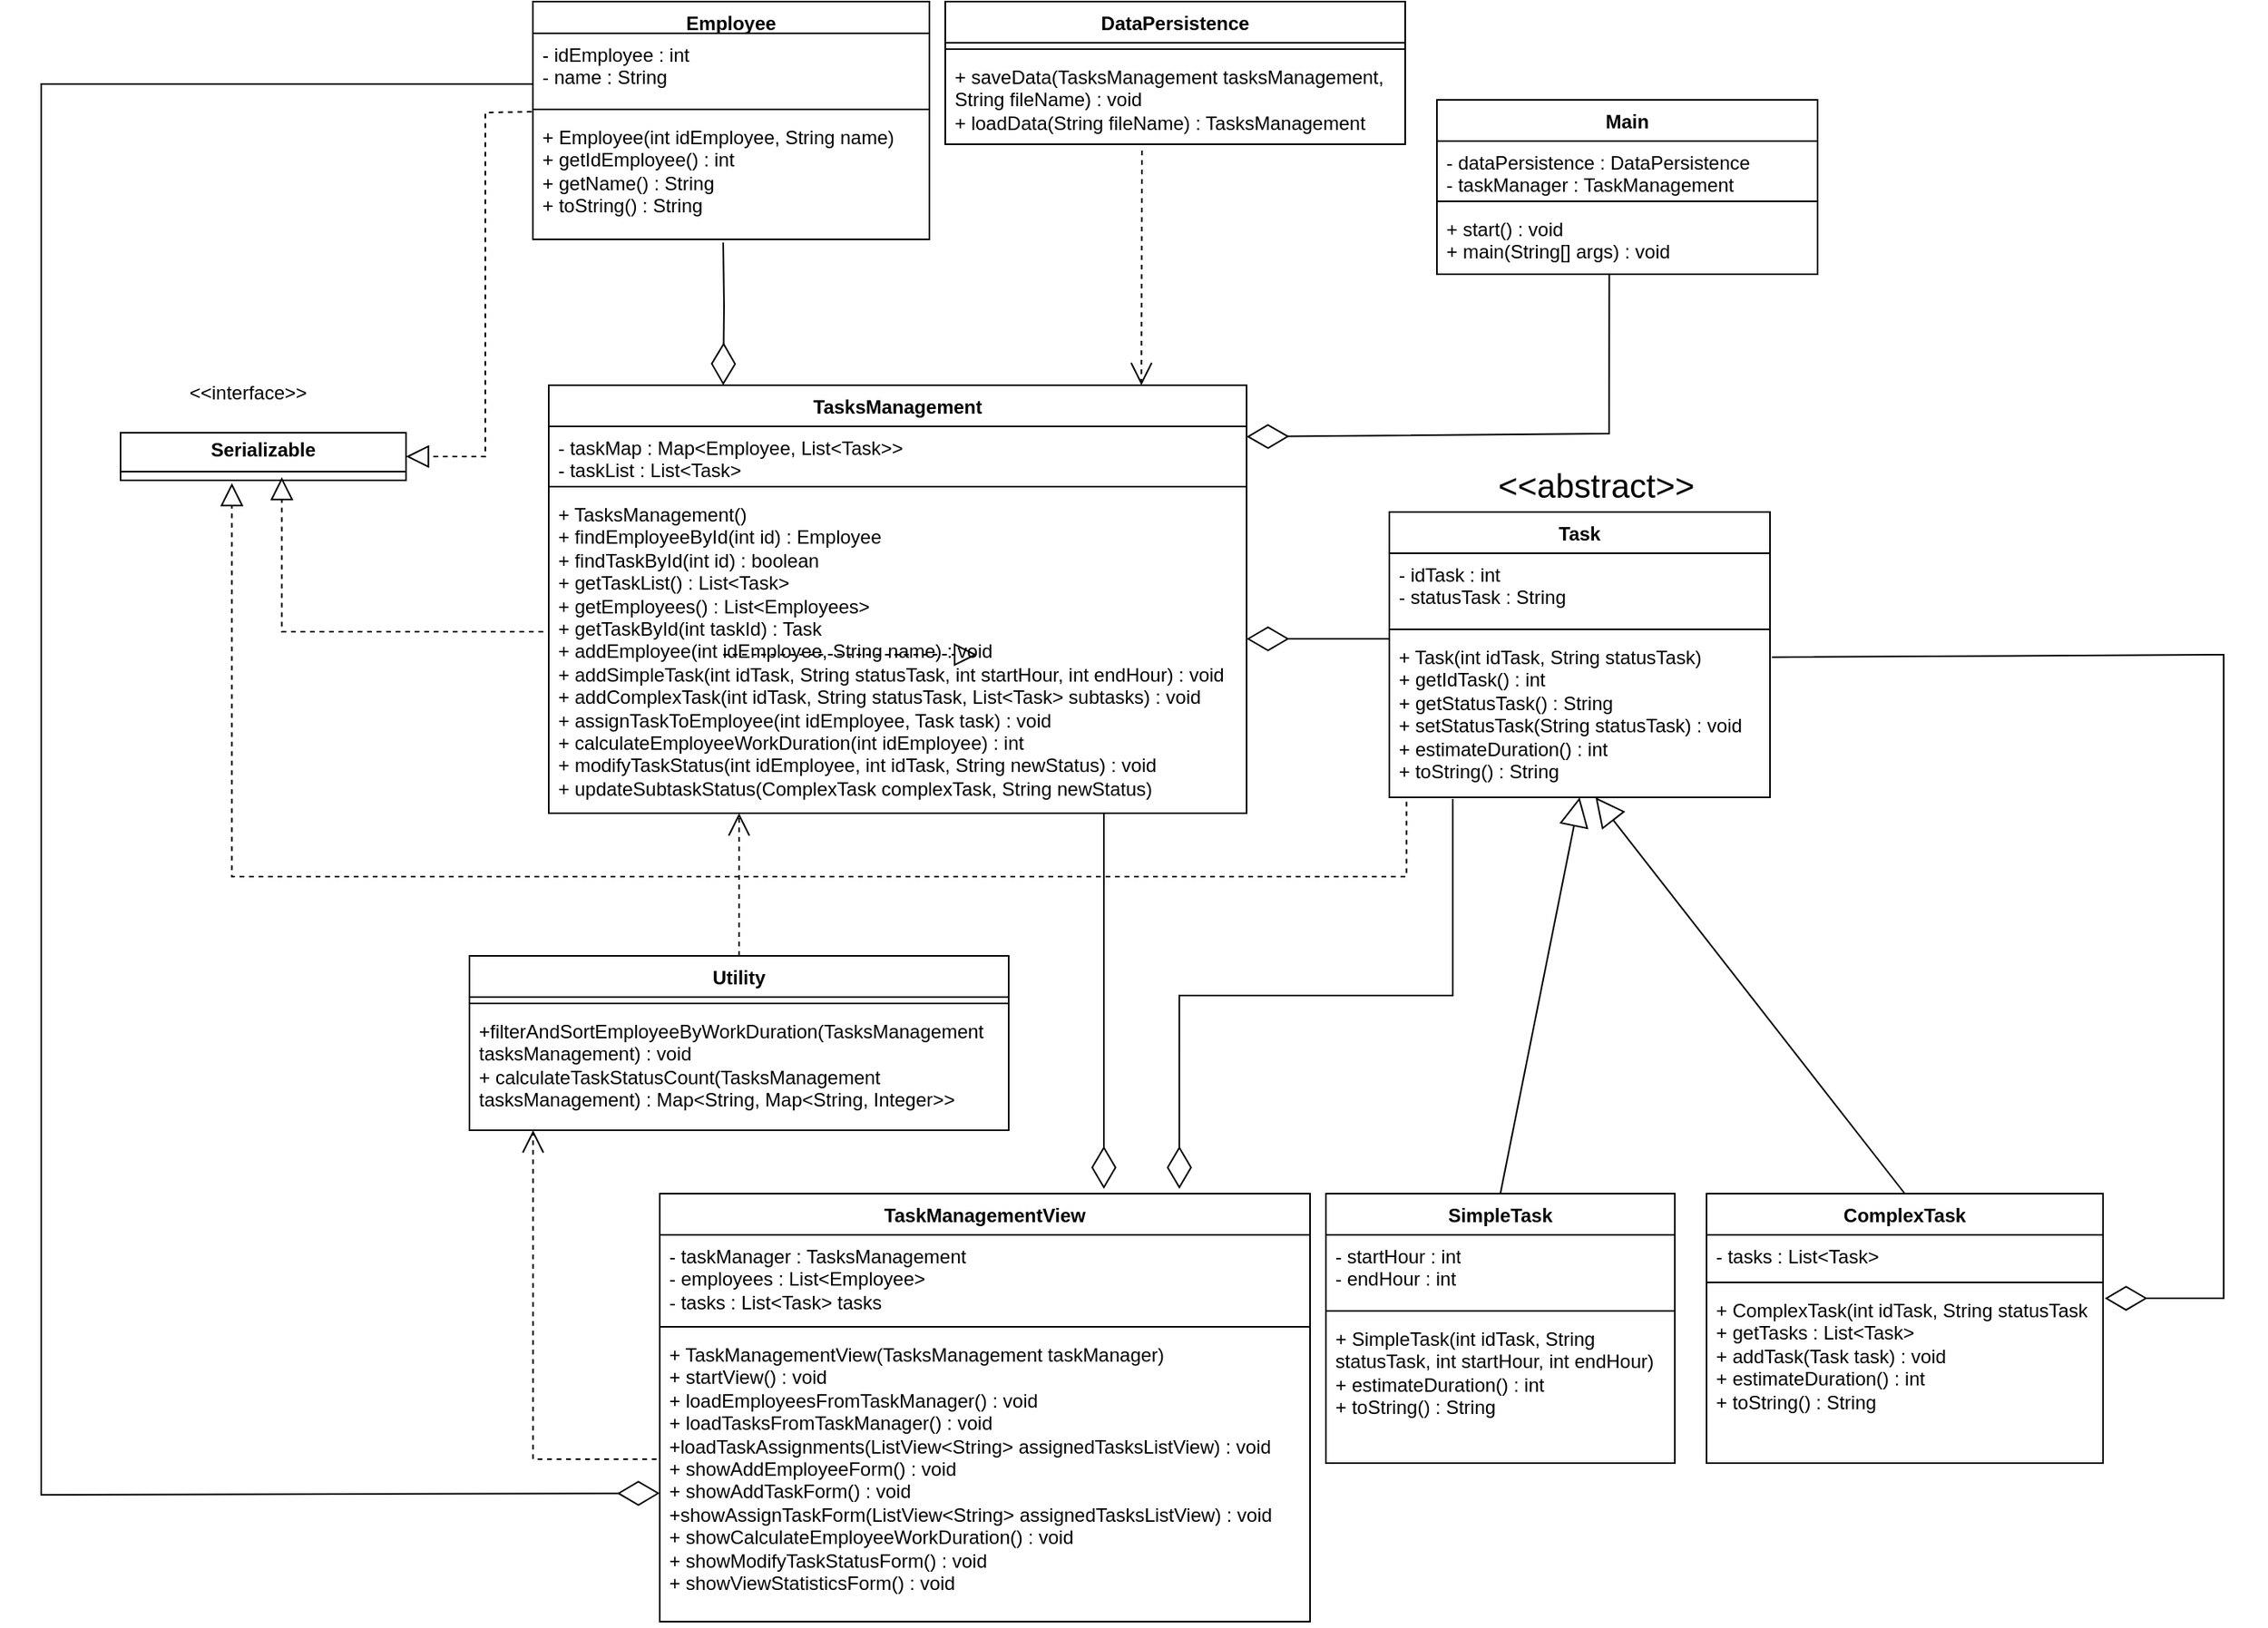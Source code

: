 <mxfile version="26.1.1" pages="3">
  <diagram name="Page-1" id="LyF2Q-wK2kTMow-oSCa3">
    <mxGraphModel dx="3163" dy="1170" grid="1" gridSize="10" guides="1" tooltips="1" connect="1" arrows="1" fold="1" page="1" pageScale="1" pageWidth="850" pageHeight="1100" math="0" shadow="0">
      <root>
        <mxCell id="0" />
        <mxCell id="1" parent="0" />
        <mxCell id="PCdBLNUcMFj2vfBitNHI-10" value="Employee" style="swimlane;fontStyle=1;align=center;verticalAlign=top;childLayout=stackLayout;horizontal=1;startSize=20;horizontalStack=0;resizeParent=1;resizeParentMax=0;resizeLast=0;collapsible=1;marginBottom=0;whiteSpace=wrap;html=1;" parent="1" vertex="1">
          <mxGeometry y="38" width="250" height="150" as="geometry" />
        </mxCell>
        <mxCell id="PCdBLNUcMFj2vfBitNHI-11" value="- idEmployee : int&lt;div&gt;- name : String&lt;/div&gt;" style="text;strokeColor=none;fillColor=none;align=left;verticalAlign=top;spacingLeft=4;spacingRight=4;overflow=hidden;rotatable=0;points=[[0,0.5],[1,0.5]];portConstraint=eastwest;whiteSpace=wrap;html=1;" parent="PCdBLNUcMFj2vfBitNHI-10" vertex="1">
          <mxGeometry y="20" width="250" height="44" as="geometry" />
        </mxCell>
        <mxCell id="PCdBLNUcMFj2vfBitNHI-12" value="" style="line;strokeWidth=1;fillColor=none;align=left;verticalAlign=middle;spacingTop=-1;spacingLeft=3;spacingRight=3;rotatable=0;labelPosition=right;points=[];portConstraint=eastwest;strokeColor=inherit;" parent="PCdBLNUcMFj2vfBitNHI-10" vertex="1">
          <mxGeometry y="64" width="250" height="8" as="geometry" />
        </mxCell>
        <mxCell id="PCdBLNUcMFj2vfBitNHI-13" value="&lt;div&gt;+ Employee(int idEmployee, String name)&lt;/div&gt;+ getIdEmployee() : int&lt;div&gt;+ getName() : String&lt;/div&gt;&lt;div&gt;+ toString() : String&lt;/div&gt;" style="text;strokeColor=none;fillColor=none;align=left;verticalAlign=top;spacingLeft=4;spacingRight=4;overflow=hidden;rotatable=0;points=[[0,0.5],[1,0.5]];portConstraint=eastwest;whiteSpace=wrap;html=1;" parent="PCdBLNUcMFj2vfBitNHI-10" vertex="1">
          <mxGeometry y="72" width="250" height="78" as="geometry" />
        </mxCell>
        <mxCell id="PCdBLNUcMFj2vfBitNHI-14" value="Task" style="swimlane;fontStyle=1;align=center;verticalAlign=top;childLayout=stackLayout;horizontal=1;startSize=26;horizontalStack=0;resizeParent=1;resizeParentMax=0;resizeLast=0;collapsible=1;marginBottom=0;whiteSpace=wrap;html=1;" parent="1" vertex="1">
          <mxGeometry x="540" y="360" width="240" height="180" as="geometry" />
        </mxCell>
        <mxCell id="PCdBLNUcMFj2vfBitNHI-15" value="- idTask : int&lt;div&gt;- statusTask : String&lt;/div&gt;" style="text;strokeColor=none;fillColor=none;align=left;verticalAlign=top;spacingLeft=4;spacingRight=4;overflow=hidden;rotatable=0;points=[[0,0.5],[1,0.5]];portConstraint=eastwest;whiteSpace=wrap;html=1;" parent="PCdBLNUcMFj2vfBitNHI-14" vertex="1">
          <mxGeometry y="26" width="240" height="44" as="geometry" />
        </mxCell>
        <mxCell id="PCdBLNUcMFj2vfBitNHI-16" value="" style="line;strokeWidth=1;fillColor=none;align=left;verticalAlign=middle;spacingTop=-1;spacingLeft=3;spacingRight=3;rotatable=0;labelPosition=right;points=[];portConstraint=eastwest;strokeColor=inherit;" parent="PCdBLNUcMFj2vfBitNHI-14" vertex="1">
          <mxGeometry y="70" width="240" height="8" as="geometry" />
        </mxCell>
        <mxCell id="PCdBLNUcMFj2vfBitNHI-17" value="&lt;div&gt;+ Task(int idTask, String statusTask)&lt;/div&gt;+ getIdTask() : int&lt;div&gt;+ getStatusTask() : String&lt;/div&gt;&lt;div&gt;+ setStatusTask(String statusTask) : void&lt;/div&gt;&lt;div&gt;+ estimateDuration() : int&amp;nbsp;&lt;/div&gt;&lt;div&gt;+ toString() : String&lt;/div&gt;" style="text;strokeColor=none;fillColor=none;align=left;verticalAlign=top;spacingLeft=4;spacingRight=4;overflow=hidden;rotatable=0;points=[[0,0.5],[1,0.5]];portConstraint=eastwest;whiteSpace=wrap;html=1;" parent="PCdBLNUcMFj2vfBitNHI-14" vertex="1">
          <mxGeometry y="78" width="240" height="102" as="geometry" />
        </mxCell>
        <mxCell id="PCdBLNUcMFj2vfBitNHI-18" value="SimpleTask" style="swimlane;fontStyle=1;align=center;verticalAlign=top;childLayout=stackLayout;horizontal=1;startSize=26;horizontalStack=0;resizeParent=1;resizeParentMax=0;resizeLast=0;collapsible=1;marginBottom=0;whiteSpace=wrap;html=1;" parent="1" vertex="1">
          <mxGeometry x="500" y="790" width="220" height="170" as="geometry" />
        </mxCell>
        <mxCell id="PCdBLNUcMFj2vfBitNHI-19" value="- startHour : int&lt;div&gt;- endHour : int&lt;/div&gt;" style="text;strokeColor=none;fillColor=none;align=left;verticalAlign=top;spacingLeft=4;spacingRight=4;overflow=hidden;rotatable=0;points=[[0,0.5],[1,0.5]];portConstraint=eastwest;whiteSpace=wrap;html=1;" parent="PCdBLNUcMFj2vfBitNHI-18" vertex="1">
          <mxGeometry y="26" width="220" height="44" as="geometry" />
        </mxCell>
        <mxCell id="PCdBLNUcMFj2vfBitNHI-20" value="" style="line;strokeWidth=1;fillColor=none;align=left;verticalAlign=middle;spacingTop=-1;spacingLeft=3;spacingRight=3;rotatable=0;labelPosition=right;points=[];portConstraint=eastwest;strokeColor=inherit;" parent="PCdBLNUcMFj2vfBitNHI-18" vertex="1">
          <mxGeometry y="70" width="220" height="8" as="geometry" />
        </mxCell>
        <mxCell id="PCdBLNUcMFj2vfBitNHI-21" value="&lt;div&gt;+ SimpleTask(int idTask, String statusTask, int startHour, int endHour)&lt;/div&gt;+ estimateDuration() : int&lt;div&gt;+ toString() : String&lt;/div&gt;" style="text;strokeColor=none;fillColor=none;align=left;verticalAlign=top;spacingLeft=4;spacingRight=4;overflow=hidden;rotatable=0;points=[[0,0.5],[1,0.5]];portConstraint=eastwest;whiteSpace=wrap;html=1;" parent="PCdBLNUcMFj2vfBitNHI-18" vertex="1">
          <mxGeometry y="78" width="220" height="92" as="geometry" />
        </mxCell>
        <mxCell id="PCdBLNUcMFj2vfBitNHI-22" value="ComplexTask" style="swimlane;fontStyle=1;align=center;verticalAlign=top;childLayout=stackLayout;horizontal=1;startSize=26;horizontalStack=0;resizeParent=1;resizeParentMax=0;resizeLast=0;collapsible=1;marginBottom=0;whiteSpace=wrap;html=1;" parent="1" vertex="1">
          <mxGeometry x="740" y="790" width="250" height="170" as="geometry" />
        </mxCell>
        <mxCell id="PCdBLNUcMFj2vfBitNHI-23" value="- tasks : List&amp;lt;Task&amp;gt;" style="text;strokeColor=none;fillColor=none;align=left;verticalAlign=top;spacingLeft=4;spacingRight=4;overflow=hidden;rotatable=0;points=[[0,0.5],[1,0.5]];portConstraint=eastwest;whiteSpace=wrap;html=1;" parent="PCdBLNUcMFj2vfBitNHI-22" vertex="1">
          <mxGeometry y="26" width="250" height="26" as="geometry" />
        </mxCell>
        <mxCell id="PCdBLNUcMFj2vfBitNHI-24" value="" style="line;strokeWidth=1;fillColor=none;align=left;verticalAlign=middle;spacingTop=-1;spacingLeft=3;spacingRight=3;rotatable=0;labelPosition=right;points=[];portConstraint=eastwest;strokeColor=inherit;" parent="PCdBLNUcMFj2vfBitNHI-22" vertex="1">
          <mxGeometry y="52" width="250" height="8" as="geometry" />
        </mxCell>
        <mxCell id="PCdBLNUcMFj2vfBitNHI-25" value="&lt;div&gt;+ ComplexTask(int idTask, String statusTask&lt;/div&gt;+ getTasks : List&amp;lt;Task&amp;gt;&lt;div&gt;+ addTask(Task task) : void&lt;/div&gt;&lt;div&gt;+ estimateDuration() : int&lt;/div&gt;&lt;div&gt;+ toString() : String&lt;/div&gt;" style="text;strokeColor=none;fillColor=none;align=left;verticalAlign=top;spacingLeft=4;spacingRight=4;overflow=hidden;rotatable=0;points=[[0,0.5],[1,0.5]];portConstraint=eastwest;whiteSpace=wrap;html=1;" parent="PCdBLNUcMFj2vfBitNHI-22" vertex="1">
          <mxGeometry y="60" width="250" height="110" as="geometry" />
        </mxCell>
        <mxCell id="PCdBLNUcMFj2vfBitNHI-26" value="TasksManagement" style="swimlane;fontStyle=1;align=center;verticalAlign=top;childLayout=stackLayout;horizontal=1;startSize=26;horizontalStack=0;resizeParent=1;resizeParentMax=0;resizeLast=0;collapsible=1;marginBottom=0;whiteSpace=wrap;html=1;" parent="1" vertex="1">
          <mxGeometry x="10" y="280" width="440" height="270" as="geometry" />
        </mxCell>
        <mxCell id="PCdBLNUcMFj2vfBitNHI-27" value="- taskMap : Map&amp;lt;Employee, List&amp;lt;Task&amp;gt;&amp;gt;&lt;div&gt;- taskList : List&amp;lt;Task&amp;gt;&lt;/div&gt;" style="text;strokeColor=none;fillColor=none;align=left;verticalAlign=top;spacingLeft=4;spacingRight=4;overflow=hidden;rotatable=0;points=[[0,0.5],[1,0.5]];portConstraint=eastwest;whiteSpace=wrap;html=1;" parent="PCdBLNUcMFj2vfBitNHI-26" vertex="1">
          <mxGeometry y="26" width="440" height="34" as="geometry" />
        </mxCell>
        <mxCell id="PCdBLNUcMFj2vfBitNHI-28" value="" style="line;strokeWidth=1;fillColor=none;align=left;verticalAlign=middle;spacingTop=-1;spacingLeft=3;spacingRight=3;rotatable=0;labelPosition=right;points=[];portConstraint=eastwest;strokeColor=inherit;" parent="PCdBLNUcMFj2vfBitNHI-26" vertex="1">
          <mxGeometry y="60" width="440" height="8" as="geometry" />
        </mxCell>
        <mxCell id="PCdBLNUcMFj2vfBitNHI-29" value="&lt;div&gt;+ TasksManagement()&amp;nbsp;&lt;/div&gt;+ findEmployeeById(int id) : Employee&lt;div&gt;+ findTaskById(int id) : boolean&lt;/div&gt;&lt;div&gt;&lt;div&gt;+ getTaskList() : List&amp;lt;Task&amp;gt;&lt;/div&gt;&lt;div&gt;+ getEmployees() : List&amp;lt;Employees&amp;gt;&lt;/div&gt;&lt;div&gt;+ getTaskById(int taskId) : Task&lt;/div&gt;&lt;/div&gt;&lt;div&gt;+ addEmployee(int idEmployee, String name) : void&lt;/div&gt;&lt;div&gt;+ addSimpleTask(int idTask, String statusTask, int startHour, int endHour) : void&lt;/div&gt;&lt;div&gt;+ addComplexTask(int idTask, String statusTask, List&amp;lt;Task&amp;gt; subtasks) : void&lt;/div&gt;&lt;div&gt;+ assignTaskToEmployee(int idEmployee, Task task) : void&lt;/div&gt;&lt;div&gt;+ calculateEmployeeWorkDuration(int idEmployee) : int&lt;/div&gt;&lt;div&gt;+ modifyTaskStatus(int idEmployee, int idTask, String newStatus) : void&amp;nbsp;&lt;/div&gt;&lt;div&gt;+ updateSubtaskStatus(ComplexTask complexTask, String newStatus)&lt;/div&gt;&lt;div&gt;&lt;br&gt;&lt;/div&gt;&lt;div&gt;&lt;br&gt;&lt;/div&gt;&lt;div&gt;&lt;br&gt;&lt;/div&gt;" style="text;strokeColor=none;fillColor=none;align=left;verticalAlign=top;spacingLeft=4;spacingRight=4;overflow=hidden;rotatable=0;points=[[0,0.5],[1,0.5]];portConstraint=eastwest;whiteSpace=wrap;html=1;" parent="PCdBLNUcMFj2vfBitNHI-26" vertex="1">
          <mxGeometry y="68" width="440" height="202" as="geometry" />
        </mxCell>
        <mxCell id="PCdBLNUcMFj2vfBitNHI-30" value="Utility" style="swimlane;fontStyle=1;align=center;verticalAlign=top;childLayout=stackLayout;horizontal=1;startSize=26;horizontalStack=0;resizeParent=1;resizeParentMax=0;resizeLast=0;collapsible=1;marginBottom=0;whiteSpace=wrap;html=1;" parent="1" vertex="1">
          <mxGeometry x="-40" y="640" width="340" height="110" as="geometry" />
        </mxCell>
        <mxCell id="PCdBLNUcMFj2vfBitNHI-31" value="" style="line;strokeWidth=1;fillColor=none;align=left;verticalAlign=middle;spacingTop=-1;spacingLeft=3;spacingRight=3;rotatable=0;labelPosition=right;points=[];portConstraint=eastwest;strokeColor=inherit;" parent="PCdBLNUcMFj2vfBitNHI-30" vertex="1">
          <mxGeometry y="26" width="340" height="8" as="geometry" />
        </mxCell>
        <mxCell id="PCdBLNUcMFj2vfBitNHI-32" value="&lt;div&gt;&lt;span style=&quot;background-color: transparent; color: light-dark(rgb(0, 0, 0), rgb(255, 255, 255));&quot;&gt;+filterAndSortEmployeeByWorkDuration(TasksManagement tasksManagement) : void&lt;/span&gt;&lt;/div&gt;&lt;div&gt;+ calculateTaskStatusCount(TasksManagement tasksManagement) : Map&amp;lt;String, Map&amp;lt;String, Integer&amp;gt;&amp;gt;&amp;nbsp;&lt;/div&gt;" style="text;strokeColor=none;fillColor=none;align=left;verticalAlign=top;spacingLeft=4;spacingRight=4;overflow=hidden;rotatable=0;points=[[0,0.5],[1,0.5]];portConstraint=eastwest;whiteSpace=wrap;html=1;" parent="PCdBLNUcMFj2vfBitNHI-30" vertex="1">
          <mxGeometry y="34" width="340" height="76" as="geometry" />
        </mxCell>
        <mxCell id="PCdBLNUcMFj2vfBitNHI-33" value="TaskManagementView" style="swimlane;fontStyle=1;align=center;verticalAlign=top;childLayout=stackLayout;horizontal=1;startSize=26;horizontalStack=0;resizeParent=1;resizeParentMax=0;resizeLast=0;collapsible=1;marginBottom=0;whiteSpace=wrap;html=1;" parent="1" vertex="1">
          <mxGeometry x="80" y="790" width="410" height="270" as="geometry" />
        </mxCell>
        <mxCell id="PCdBLNUcMFj2vfBitNHI-34" value="- taskManager : TasksManagement&lt;div&gt;- employees : List&amp;lt;Employee&amp;gt;&lt;/div&gt;&lt;div&gt;- tasks : List&amp;lt;Task&amp;gt; tasks&lt;/div&gt;" style="text;strokeColor=none;fillColor=none;align=left;verticalAlign=top;spacingLeft=4;spacingRight=4;overflow=hidden;rotatable=0;points=[[0,0.5],[1,0.5]];portConstraint=eastwest;whiteSpace=wrap;html=1;" parent="PCdBLNUcMFj2vfBitNHI-33" vertex="1">
          <mxGeometry y="26" width="410" height="54" as="geometry" />
        </mxCell>
        <mxCell id="PCdBLNUcMFj2vfBitNHI-35" value="" style="line;strokeWidth=1;fillColor=none;align=left;verticalAlign=middle;spacingTop=-1;spacingLeft=3;spacingRight=3;rotatable=0;labelPosition=right;points=[];portConstraint=eastwest;strokeColor=inherit;" parent="PCdBLNUcMFj2vfBitNHI-33" vertex="1">
          <mxGeometry y="80" width="410" height="8" as="geometry" />
        </mxCell>
        <mxCell id="PCdBLNUcMFj2vfBitNHI-36" value="&lt;div&gt;+ TaskManagementView(TasksManagement taskManager)&lt;/div&gt;+ startView() : void&lt;div&gt;+ loadEmployeesFromTaskManager() : void&amp;nbsp;&lt;/div&gt;&lt;div&gt;+ loadTasksFromTaskManager() : void&lt;/div&gt;&lt;div&gt;+loadTaskAssignments(ListView&amp;lt;String&amp;gt; assignedTasksListView) : void&lt;/div&gt;&lt;div&gt;+ showAddEmployeeForm() : void&lt;/div&gt;&lt;div&gt;+ showAddTaskForm() : void&amp;nbsp;&lt;/div&gt;&lt;div&gt;+showAssignTaskForm(ListView&amp;lt;String&amp;gt; assignedTasksListView) : void&lt;/div&gt;&lt;div&gt;+ showCalculateEmployeeWorkDuration() : void&lt;/div&gt;&lt;div&gt;+ showModifyTaskStatusForm() : void&lt;/div&gt;&lt;div&gt;+ showViewStatisticsForm() : void&lt;/div&gt;" style="text;strokeColor=none;fillColor=none;align=left;verticalAlign=top;spacingLeft=4;spacingRight=4;overflow=hidden;rotatable=0;points=[[0,0.5],[1,0.5]];portConstraint=eastwest;whiteSpace=wrap;html=1;" parent="PCdBLNUcMFj2vfBitNHI-33" vertex="1">
          <mxGeometry y="88" width="410" height="182" as="geometry" />
        </mxCell>
        <mxCell id="PCdBLNUcMFj2vfBitNHI-37" value="DataPersistence" style="swimlane;fontStyle=1;align=center;verticalAlign=top;childLayout=stackLayout;horizontal=1;startSize=26;horizontalStack=0;resizeParent=1;resizeParentMax=0;resizeLast=0;collapsible=1;marginBottom=0;whiteSpace=wrap;html=1;" parent="1" vertex="1">
          <mxGeometry x="260" y="38" width="290" height="90" as="geometry" />
        </mxCell>
        <mxCell id="PCdBLNUcMFj2vfBitNHI-38" value="" style="line;strokeWidth=1;fillColor=none;align=left;verticalAlign=middle;spacingTop=-1;spacingLeft=3;spacingRight=3;rotatable=0;labelPosition=right;points=[];portConstraint=eastwest;strokeColor=inherit;" parent="PCdBLNUcMFj2vfBitNHI-37" vertex="1">
          <mxGeometry y="26" width="290" height="8" as="geometry" />
        </mxCell>
        <mxCell id="PCdBLNUcMFj2vfBitNHI-39" value="+ saveData(TasksManagement tasksManagement, String fileName) : void&lt;div&gt;+ loadData(String fileName) : TasksManagement&lt;/div&gt;" style="text;strokeColor=none;fillColor=none;align=left;verticalAlign=top;spacingLeft=4;spacingRight=4;overflow=hidden;rotatable=0;points=[[0,0.5],[1,0.5]];portConstraint=eastwest;whiteSpace=wrap;html=1;" parent="PCdBLNUcMFj2vfBitNHI-37" vertex="1">
          <mxGeometry y="34" width="290" height="56" as="geometry" />
        </mxCell>
        <mxCell id="PCdBLNUcMFj2vfBitNHI-40" value="" style="endArrow=diamondThin;endFill=0;endSize=24;html=1;rounded=0;" parent="1" edge="1">
          <mxGeometry width="160" relative="1" as="geometry">
            <mxPoint x="120" y="190" as="sourcePoint" />
            <mxPoint x="120" y="280" as="targetPoint" />
            <Array as="points">
              <mxPoint x="120.5" y="230" />
            </Array>
          </mxGeometry>
        </mxCell>
        <mxCell id="PCdBLNUcMFj2vfBitNHI-41" value="" style="endArrow=diamondThin;endFill=0;endSize=24;html=1;rounded=0;" parent="1" edge="1">
          <mxGeometry width="160" relative="1" as="geometry">
            <mxPoint x="540" y="440" as="sourcePoint" />
            <mxPoint x="450" y="440" as="targetPoint" />
            <Array as="points">
              <mxPoint x="490" y="440" />
            </Array>
          </mxGeometry>
        </mxCell>
        <mxCell id="PCdBLNUcMFj2vfBitNHI-42" value="" style="endArrow=block;endSize=16;endFill=0;html=1;rounded=0;exitX=0.5;exitY=0;exitDx=0;exitDy=0;" parent="1" source="PCdBLNUcMFj2vfBitNHI-18" edge="1">
          <mxGeometry width="160" relative="1" as="geometry">
            <mxPoint x="450" y="590" as="sourcePoint" />
            <mxPoint x="660" y="540" as="targetPoint" />
          </mxGeometry>
        </mxCell>
        <mxCell id="PCdBLNUcMFj2vfBitNHI-43" value="" style="endArrow=block;endSize=16;endFill=0;html=1;rounded=0;exitX=0.5;exitY=0;exitDx=0;exitDy=0;" parent="1" source="PCdBLNUcMFj2vfBitNHI-22" edge="1">
          <mxGeometry width="160" relative="1" as="geometry">
            <mxPoint x="520" y="650" as="sourcePoint" />
            <mxPoint x="670" y="540" as="targetPoint" />
          </mxGeometry>
        </mxCell>
        <mxCell id="PCdBLNUcMFj2vfBitNHI-44" value="" style="endArrow=open;endSize=12;dashed=1;html=1;rounded=0;" parent="1" edge="1">
          <mxGeometry width="160" relative="1" as="geometry">
            <mxPoint x="129.97" y="640" as="sourcePoint" />
            <mxPoint x="130" y="550" as="targetPoint" />
          </mxGeometry>
        </mxCell>
        <mxCell id="PCdBLNUcMFj2vfBitNHI-45" value="" style="endArrow=open;endSize=12;dashed=1;html=1;rounded=0;entryX=0.962;entryY=-0.002;entryDx=0;entryDy=0;entryPerimeter=0;" parent="1" edge="1">
          <mxGeometry width="160" relative="1" as="geometry">
            <mxPoint x="384" y="132" as="sourcePoint" />
            <mxPoint x="383.66" y="280" as="targetPoint" />
            <Array as="points" />
          </mxGeometry>
        </mxCell>
        <mxCell id="PCdBLNUcMFj2vfBitNHI-47" value="Main" style="swimlane;fontStyle=1;align=center;verticalAlign=top;childLayout=stackLayout;horizontal=1;startSize=26;horizontalStack=0;resizeParent=1;resizeParentMax=0;resizeLast=0;collapsible=1;marginBottom=0;whiteSpace=wrap;html=1;" parent="1" vertex="1">
          <mxGeometry x="570" y="100" width="240" height="110" as="geometry" />
        </mxCell>
        <mxCell id="PCdBLNUcMFj2vfBitNHI-48" value="- dataPersistence : DataPersistence&lt;div&gt;- taskManager : TaskManagement&lt;/div&gt;" style="text;strokeColor=none;fillColor=none;align=left;verticalAlign=top;spacingLeft=4;spacingRight=4;overflow=hidden;rotatable=0;points=[[0,0.5],[1,0.5]];portConstraint=eastwest;whiteSpace=wrap;html=1;" parent="PCdBLNUcMFj2vfBitNHI-47" vertex="1">
          <mxGeometry y="26" width="240" height="34" as="geometry" />
        </mxCell>
        <mxCell id="PCdBLNUcMFj2vfBitNHI-49" value="" style="line;strokeWidth=1;fillColor=none;align=left;verticalAlign=middle;spacingTop=-1;spacingLeft=3;spacingRight=3;rotatable=0;labelPosition=right;points=[];portConstraint=eastwest;strokeColor=inherit;" parent="PCdBLNUcMFj2vfBitNHI-47" vertex="1">
          <mxGeometry y="60" width="240" height="8" as="geometry" />
        </mxCell>
        <mxCell id="PCdBLNUcMFj2vfBitNHI-50" value="+ start() : void&amp;nbsp;&lt;div&gt;+ main(String[] args) : void&amp;nbsp;&lt;/div&gt;" style="text;strokeColor=none;fillColor=none;align=left;verticalAlign=top;spacingLeft=4;spacingRight=4;overflow=hidden;rotatable=0;points=[[0,0.5],[1,0.5]];portConstraint=eastwest;whiteSpace=wrap;html=1;" parent="PCdBLNUcMFj2vfBitNHI-47" vertex="1">
          <mxGeometry y="68" width="240" height="42" as="geometry" />
        </mxCell>
        <mxCell id="PCdBLNUcMFj2vfBitNHI-51" value="" style="endArrow=diamondThin;endFill=0;endSize=24;html=1;rounded=0;entryX=1.031;entryY=-0.057;entryDx=0;entryDy=0;entryPerimeter=0;exitX=1.005;exitY=0.133;exitDx=0;exitDy=0;exitPerimeter=0;" parent="1" edge="1" source="PCdBLNUcMFj2vfBitNHI-17">
          <mxGeometry width="160" relative="1" as="geometry">
            <mxPoint x="780" y="447" as="sourcePoint" />
            <mxPoint x="991.04" y="856.01" as="targetPoint" />
            <Array as="points">
              <mxPoint x="1066.08" y="450" />
              <mxPoint x="1066.08" y="856" />
            </Array>
          </mxGeometry>
        </mxCell>
        <mxCell id="PCdBLNUcMFj2vfBitNHI-52" value="" style="endArrow=diamondThin;endFill=0;endSize=24;html=1;rounded=0;exitX=0.413;exitY=1.036;exitDx=0;exitDy=0;exitPerimeter=0;entryX=1.001;entryY=1.059;entryDx=0;entryDy=0;entryPerimeter=0;" parent="1" edge="1">
          <mxGeometry width="160" relative="1" as="geometry">
            <mxPoint x="678.68" y="210.002" as="sourcePoint" />
            <mxPoint x="450.0" y="312.496" as="targetPoint" />
            <Array as="points">
              <mxPoint x="678.56" y="310.49" />
            </Array>
          </mxGeometry>
        </mxCell>
        <mxCell id="PCdBLNUcMFj2vfBitNHI-53" value="" style="endArrow=open;endSize=12;dashed=1;html=1;rounded=0;exitX=-0.005;exitY=0.437;exitDx=0;exitDy=0;exitPerimeter=0;entryX=0.118;entryY=1;entryDx=0;entryDy=0;entryPerimeter=0;edgeStyle=orthogonalEdgeStyle;" parent="1" source="PCdBLNUcMFj2vfBitNHI-36" target="PCdBLNUcMFj2vfBitNHI-32" edge="1">
          <mxGeometry width="160" relative="1" as="geometry">
            <mxPoint x="1" y="1000" as="sourcePoint" />
            <mxPoint y="760" as="targetPoint" />
          </mxGeometry>
        </mxCell>
        <mxCell id="PCdBLNUcMFj2vfBitNHI-54" value="" style="endArrow=diamondThin;endFill=0;endSize=24;html=1;rounded=0;entryX=0.799;entryY=-0.011;entryDx=0;entryDy=0;entryPerimeter=0;edgeStyle=orthogonalEdgeStyle;" parent="1" target="PCdBLNUcMFj2vfBitNHI-33" edge="1">
          <mxGeometry width="160" relative="1" as="geometry">
            <mxPoint x="580" y="541" as="sourcePoint" />
            <mxPoint x="550" y="660" as="targetPoint" />
            <Array as="points">
              <mxPoint x="580" y="541" />
              <mxPoint x="580" y="665" />
              <mxPoint x="408" y="665" />
            </Array>
          </mxGeometry>
        </mxCell>
        <mxCell id="PCdBLNUcMFj2vfBitNHI-56" value="&lt;font style=&quot;font-size: 21px;&quot;&gt;&amp;lt;&amp;lt;&lt;font style=&quot;&quot;&gt;abstract&lt;/font&gt;&amp;gt;&amp;gt;&lt;/font&gt;" style="text;html=1;align=center;verticalAlign=middle;resizable=0;points=[];autosize=1;strokeColor=none;fillColor=none;" parent="1" vertex="1">
          <mxGeometry x="595" y="323" width="150" height="40" as="geometry" />
        </mxCell>
        <mxCell id="722dFN28r32C9RaKDBth-1" value="&lt;p style=&quot;margin:0px;margin-top:4px;text-align:center;&quot;&gt;&lt;b&gt;Serializable&lt;/b&gt;&lt;/p&gt;&lt;hr size=&quot;1&quot; style=&quot;border-style:solid;&quot;&gt;&lt;p style=&quot;margin:0px;margin-left:4px;&quot;&gt;&lt;br&gt;&lt;/p&gt;&lt;hr size=&quot;1&quot; style=&quot;border-style:solid;&quot;&gt;&lt;p style=&quot;margin:0px;margin-left:4px;&quot;&gt;&lt;br&gt;&lt;/p&gt;" style="verticalAlign=top;align=left;overflow=fill;html=1;whiteSpace=wrap;" vertex="1" parent="1">
          <mxGeometry x="-260" y="310" width="180" height="30" as="geometry" />
        </mxCell>
        <mxCell id="722dFN28r32C9RaKDBth-2" value="&amp;lt;&amp;lt;interface&amp;gt;&amp;gt;" style="text;html=1;align=center;verticalAlign=middle;resizable=0;points=[];autosize=1;strokeColor=none;fillColor=none;" vertex="1" parent="1">
          <mxGeometry x="-230" y="270" width="100" height="30" as="geometry" />
        </mxCell>
        <mxCell id="722dFN28r32C9RaKDBth-3" value="" style="endArrow=block;dashed=1;endFill=0;endSize=12;html=1;rounded=0;" edge="1" parent="1">
          <mxGeometry width="160" relative="1" as="geometry">
            <mxPoint x="120" y="450" as="sourcePoint" />
            <mxPoint x="280" y="450" as="targetPoint" />
          </mxGeometry>
        </mxCell>
        <mxCell id="722dFN28r32C9RaKDBth-4" value="" style="endArrow=block;dashed=1;endFill=0;endSize=12;html=1;rounded=0;entryX=0.565;entryY=0.935;entryDx=0;entryDy=0;entryPerimeter=0;exitX=-0.008;exitY=0.433;exitDx=0;exitDy=0;exitPerimeter=0;edgeStyle=orthogonalEdgeStyle;" edge="1" parent="1" source="PCdBLNUcMFj2vfBitNHI-29" target="722dFN28r32C9RaKDBth-1">
          <mxGeometry width="160" relative="1" as="geometry">
            <mxPoint x="-330" y="450" as="sourcePoint" />
            <mxPoint x="-170" y="450" as="targetPoint" />
          </mxGeometry>
        </mxCell>
        <mxCell id="722dFN28r32C9RaKDBth-5" value="" style="endArrow=block;dashed=1;endFill=0;endSize=12;html=1;rounded=0;exitX=-0.003;exitY=-0.032;exitDx=0;exitDy=0;exitPerimeter=0;entryX=1;entryY=0.5;entryDx=0;entryDy=0;" edge="1" parent="1" source="PCdBLNUcMFj2vfBitNHI-13" target="722dFN28r32C9RaKDBth-1">
          <mxGeometry width="160" relative="1" as="geometry">
            <mxPoint x="-330" y="240" as="sourcePoint" />
            <mxPoint x="-90" y="380" as="targetPoint" />
            <Array as="points">
              <mxPoint x="-30" y="108" />
              <mxPoint x="-30" y="325" />
            </Array>
          </mxGeometry>
        </mxCell>
        <mxCell id="722dFN28r32C9RaKDBth-6" value="" style="endArrow=block;dashed=1;endFill=0;endSize=12;html=1;rounded=0;edgeStyle=orthogonalEdgeStyle;exitX=0.045;exitY=1.027;exitDx=0;exitDy=0;exitPerimeter=0;entryX=0.39;entryY=1.058;entryDx=0;entryDy=0;entryPerimeter=0;" edge="1" parent="1" source="PCdBLNUcMFj2vfBitNHI-17" target="722dFN28r32C9RaKDBth-1">
          <mxGeometry width="160" relative="1" as="geometry">
            <mxPoint x="550" y="550" as="sourcePoint" />
            <mxPoint x="-190" y="350" as="targetPoint" />
            <Array as="points">
              <mxPoint x="551" y="590" />
              <mxPoint x="-190" y="590" />
            </Array>
          </mxGeometry>
        </mxCell>
        <mxCell id="722dFN28r32C9RaKDBth-7" value="" style="endArrow=diamondThin;endFill=0;endSize=24;html=1;rounded=0;" edge="1" parent="1">
          <mxGeometry width="160" relative="1" as="geometry">
            <mxPoint x="360" y="550" as="sourcePoint" />
            <mxPoint x="360" y="787" as="targetPoint" />
          </mxGeometry>
        </mxCell>
        <mxCell id="722dFN28r32C9RaKDBth-8" value="" style="endArrow=diamondThin;endFill=0;endSize=24;html=1;rounded=0;exitX=0;exitY=0.5;exitDx=0;exitDy=0;entryX=0;entryY=0.5;entryDx=0;entryDy=0;" edge="1" parent="1">
          <mxGeometry width="160" relative="1" as="geometry">
            <mxPoint x="2.274e-13" y="90" as="sourcePoint" />
            <mxPoint x="80" y="979" as="targetPoint" />
            <Array as="points">
              <mxPoint x="-310" y="90" />
              <mxPoint x="-310" y="980" />
            </Array>
          </mxGeometry>
        </mxCell>
      </root>
    </mxGraphModel>
  </diagram>
  <diagram id="8jqlhSD2uD3w0zM2w5BT" name="Page-2">
    <mxGraphModel dx="1804" dy="468" grid="1" gridSize="10" guides="1" tooltips="1" connect="1" arrows="1" fold="1" page="1" pageScale="1" pageWidth="850" pageHeight="1100" math="0" shadow="0">
      <root>
        <mxCell id="0" />
        <mxCell id="1" parent="0" />
        <mxCell id="kPsv1HZvc-trXdoSI_5S-1" value="Employee" style="swimlane;fontStyle=1;align=center;verticalAlign=top;childLayout=stackLayout;horizontal=1;startSize=20;horizontalStack=0;resizeParent=1;resizeParentMax=0;resizeLast=0;collapsible=1;marginBottom=0;whiteSpace=wrap;html=1;" vertex="1" parent="1">
          <mxGeometry x="50" y="38" width="190" height="130" as="geometry" />
        </mxCell>
        <mxCell id="kPsv1HZvc-trXdoSI_5S-2" value="- idEmployee : int&lt;div&gt;- name : String&lt;/div&gt;" style="text;strokeColor=none;fillColor=none;align=left;verticalAlign=top;spacingLeft=4;spacingRight=4;overflow=hidden;rotatable=0;points=[[0,0.5],[1,0.5]];portConstraint=eastwest;whiteSpace=wrap;html=1;" vertex="1" parent="kPsv1HZvc-trXdoSI_5S-1">
          <mxGeometry y="20" width="190" height="44" as="geometry" />
        </mxCell>
        <mxCell id="kPsv1HZvc-trXdoSI_5S-3" value="" style="line;strokeWidth=1;fillColor=none;align=left;verticalAlign=middle;spacingTop=-1;spacingLeft=3;spacingRight=3;rotatable=0;labelPosition=right;points=[];portConstraint=eastwest;strokeColor=inherit;" vertex="1" parent="kPsv1HZvc-trXdoSI_5S-1">
          <mxGeometry y="64" width="190" height="8" as="geometry" />
        </mxCell>
        <mxCell id="kPsv1HZvc-trXdoSI_5S-4" value="+ getIdEmployee() : int&lt;div&gt;+ getName() : String&lt;/div&gt;&lt;div&gt;+ toString() : String&lt;/div&gt;" style="text;strokeColor=none;fillColor=none;align=left;verticalAlign=top;spacingLeft=4;spacingRight=4;overflow=hidden;rotatable=0;points=[[0,0.5],[1,0.5]];portConstraint=eastwest;whiteSpace=wrap;html=1;" vertex="1" parent="kPsv1HZvc-trXdoSI_5S-1">
          <mxGeometry y="72" width="190" height="58" as="geometry" />
        </mxCell>
        <mxCell id="kPsv1HZvc-trXdoSI_5S-5" value="Task" style="swimlane;fontStyle=1;align=center;verticalAlign=top;childLayout=stackLayout;horizontal=1;startSize=26;horizontalStack=0;resizeParent=1;resizeParentMax=0;resizeLast=0;collapsible=1;marginBottom=0;whiteSpace=wrap;html=1;" vertex="1" parent="1">
          <mxGeometry x="540" y="360" width="240" height="170" as="geometry" />
        </mxCell>
        <mxCell id="kPsv1HZvc-trXdoSI_5S-6" value="- idTask : int&lt;div&gt;- statusTask : String&lt;/div&gt;" style="text;strokeColor=none;fillColor=none;align=left;verticalAlign=top;spacingLeft=4;spacingRight=4;overflow=hidden;rotatable=0;points=[[0,0.5],[1,0.5]];portConstraint=eastwest;whiteSpace=wrap;html=1;" vertex="1" parent="kPsv1HZvc-trXdoSI_5S-5">
          <mxGeometry y="26" width="240" height="44" as="geometry" />
        </mxCell>
        <mxCell id="kPsv1HZvc-trXdoSI_5S-7" value="" style="line;strokeWidth=1;fillColor=none;align=left;verticalAlign=middle;spacingTop=-1;spacingLeft=3;spacingRight=3;rotatable=0;labelPosition=right;points=[];portConstraint=eastwest;strokeColor=inherit;" vertex="1" parent="kPsv1HZvc-trXdoSI_5S-5">
          <mxGeometry y="70" width="240" height="8" as="geometry" />
        </mxCell>
        <mxCell id="kPsv1HZvc-trXdoSI_5S-8" value="+ getIdTask() : int&lt;div&gt;+ getStatusTask() : String&lt;/div&gt;&lt;div&gt;+ setStatusTask(String statusTask) : void&lt;/div&gt;&lt;div&gt;+ estimateDuration() : int&amp;nbsp;&lt;/div&gt;&lt;div&gt;+ toString() : String&lt;/div&gt;" style="text;strokeColor=none;fillColor=none;align=left;verticalAlign=top;spacingLeft=4;spacingRight=4;overflow=hidden;rotatable=0;points=[[0,0.5],[1,0.5]];portConstraint=eastwest;whiteSpace=wrap;html=1;" vertex="1" parent="kPsv1HZvc-trXdoSI_5S-5">
          <mxGeometry y="78" width="240" height="92" as="geometry" />
        </mxCell>
        <mxCell id="kPsv1HZvc-trXdoSI_5S-9" value="SimpleTask" style="swimlane;fontStyle=1;align=center;verticalAlign=top;childLayout=stackLayout;horizontal=1;startSize=26;horizontalStack=0;resizeParent=1;resizeParentMax=0;resizeLast=0;collapsible=1;marginBottom=0;whiteSpace=wrap;html=1;" vertex="1" parent="1">
          <mxGeometry x="500" y="790" width="180" height="120" as="geometry" />
        </mxCell>
        <mxCell id="kPsv1HZvc-trXdoSI_5S-10" value="- startHour : int&lt;div&gt;- endHour : int&lt;/div&gt;" style="text;strokeColor=none;fillColor=none;align=left;verticalAlign=top;spacingLeft=4;spacingRight=4;overflow=hidden;rotatable=0;points=[[0,0.5],[1,0.5]];portConstraint=eastwest;whiteSpace=wrap;html=1;" vertex="1" parent="kPsv1HZvc-trXdoSI_5S-9">
          <mxGeometry y="26" width="180" height="44" as="geometry" />
        </mxCell>
        <mxCell id="kPsv1HZvc-trXdoSI_5S-11" value="" style="line;strokeWidth=1;fillColor=none;align=left;verticalAlign=middle;spacingTop=-1;spacingLeft=3;spacingRight=3;rotatable=0;labelPosition=right;points=[];portConstraint=eastwest;strokeColor=inherit;" vertex="1" parent="kPsv1HZvc-trXdoSI_5S-9">
          <mxGeometry y="70" width="180" height="8" as="geometry" />
        </mxCell>
        <mxCell id="kPsv1HZvc-trXdoSI_5S-12" value="+ estimateDuration() : int&lt;div&gt;+ toString() : String&lt;/div&gt;" style="text;strokeColor=none;fillColor=none;align=left;verticalAlign=top;spacingLeft=4;spacingRight=4;overflow=hidden;rotatable=0;points=[[0,0.5],[1,0.5]];portConstraint=eastwest;whiteSpace=wrap;html=1;" vertex="1" parent="kPsv1HZvc-trXdoSI_5S-9">
          <mxGeometry y="78" width="180" height="42" as="geometry" />
        </mxCell>
        <mxCell id="kPsv1HZvc-trXdoSI_5S-13" value="ComplexTask" style="swimlane;fontStyle=1;align=center;verticalAlign=top;childLayout=stackLayout;horizontal=1;startSize=26;horizontalStack=0;resizeParent=1;resizeParentMax=0;resizeLast=0;collapsible=1;marginBottom=0;whiteSpace=wrap;html=1;" vertex="1" parent="1">
          <mxGeometry x="710" y="790" width="160" height="130" as="geometry" />
        </mxCell>
        <mxCell id="kPsv1HZvc-trXdoSI_5S-14" value="- tasks : List&amp;lt;Task&amp;gt;" style="text;strokeColor=none;fillColor=none;align=left;verticalAlign=top;spacingLeft=4;spacingRight=4;overflow=hidden;rotatable=0;points=[[0,0.5],[1,0.5]];portConstraint=eastwest;whiteSpace=wrap;html=1;" vertex="1" parent="kPsv1HZvc-trXdoSI_5S-13">
          <mxGeometry y="26" width="160" height="26" as="geometry" />
        </mxCell>
        <mxCell id="kPsv1HZvc-trXdoSI_5S-15" value="" style="line;strokeWidth=1;fillColor=none;align=left;verticalAlign=middle;spacingTop=-1;spacingLeft=3;spacingRight=3;rotatable=0;labelPosition=right;points=[];portConstraint=eastwest;strokeColor=inherit;" vertex="1" parent="kPsv1HZvc-trXdoSI_5S-13">
          <mxGeometry y="52" width="160" height="8" as="geometry" />
        </mxCell>
        <mxCell id="kPsv1HZvc-trXdoSI_5S-16" value="+ getTasks : List&amp;lt;Task&amp;gt;&lt;div&gt;+ addTask(Task task) : void&lt;/div&gt;&lt;div&gt;+ estimateDuration() : int&lt;/div&gt;&lt;div&gt;+ toString() : String&lt;/div&gt;" style="text;strokeColor=none;fillColor=none;align=left;verticalAlign=top;spacingLeft=4;spacingRight=4;overflow=hidden;rotatable=0;points=[[0,0.5],[1,0.5]];portConstraint=eastwest;whiteSpace=wrap;html=1;" vertex="1" parent="kPsv1HZvc-trXdoSI_5S-13">
          <mxGeometry y="60" width="160" height="70" as="geometry" />
        </mxCell>
        <mxCell id="kPsv1HZvc-trXdoSI_5S-17" value="TasksManagement" style="swimlane;fontStyle=1;align=center;verticalAlign=top;childLayout=stackLayout;horizontal=1;startSize=26;horizontalStack=0;resizeParent=1;resizeParentMax=0;resizeLast=0;collapsible=1;marginBottom=0;whiteSpace=wrap;html=1;" vertex="1" parent="1">
          <mxGeometry x="10" y="280" width="430" height="250" as="geometry" />
        </mxCell>
        <mxCell id="kPsv1HZvc-trXdoSI_5S-18" value="- taskMap : Map&amp;lt;Employee, List&amp;lt;Task&amp;gt;&amp;gt;&lt;div&gt;- taskList : List&amp;lt;Task&amp;gt;&lt;/div&gt;" style="text;strokeColor=none;fillColor=none;align=left;verticalAlign=top;spacingLeft=4;spacingRight=4;overflow=hidden;rotatable=0;points=[[0,0.5],[1,0.5]];portConstraint=eastwest;whiteSpace=wrap;html=1;" vertex="1" parent="kPsv1HZvc-trXdoSI_5S-17">
          <mxGeometry y="26" width="430" height="34" as="geometry" />
        </mxCell>
        <mxCell id="kPsv1HZvc-trXdoSI_5S-19" value="" style="line;strokeWidth=1;fillColor=none;align=left;verticalAlign=middle;spacingTop=-1;spacingLeft=3;spacingRight=3;rotatable=0;labelPosition=right;points=[];portConstraint=eastwest;strokeColor=inherit;" vertex="1" parent="kPsv1HZvc-trXdoSI_5S-17">
          <mxGeometry y="60" width="430" height="8" as="geometry" />
        </mxCell>
        <mxCell id="kPsv1HZvc-trXdoSI_5S-20" value="+ findEmployeeById(int id) : Employee&lt;div&gt;+ findTaskById(int id) : boolean&lt;/div&gt;&lt;div&gt;&lt;div&gt;+ getTaskList() : List&amp;lt;Task&amp;gt;&lt;/div&gt;&lt;div&gt;+ getEmployees() : List&amp;lt;Employees&amp;gt;&lt;/div&gt;&lt;div&gt;+ getTaskById(int taskId) : Task&lt;/div&gt;&lt;/div&gt;&lt;div&gt;+ addEmployee(int idEmployee, String name) : void&lt;/div&gt;&lt;div&gt;+ addSimpleTask(int idTask, String statusTask, int startHour, int endHour) : void&lt;/div&gt;&lt;div&gt;+ addComplexTask(int idTask, String statusTask, List&amp;lt;Task&amp;gt; subtasks) : void&lt;/div&gt;&lt;div&gt;+ assignTaskToEmployee(int idEmployee, Task task) : void&lt;/div&gt;&lt;div&gt;+ calculateEmployeeWorkDuration(int idEmployee) : int&lt;/div&gt;&lt;div&gt;+ modifyTaskStatus(int idEmployee, int idTask, String newStatus) : void&amp;nbsp;&lt;/div&gt;&lt;div&gt;+ updateSubtaskStatus(ComplexTask complexTask, String newStatus)&lt;/div&gt;&lt;div&gt;&lt;br&gt;&lt;/div&gt;&lt;div&gt;&lt;br&gt;&lt;/div&gt;&lt;div&gt;&lt;br&gt;&lt;/div&gt;" style="text;strokeColor=none;fillColor=none;align=left;verticalAlign=top;spacingLeft=4;spacingRight=4;overflow=hidden;rotatable=0;points=[[0,0.5],[1,0.5]];portConstraint=eastwest;whiteSpace=wrap;html=1;" vertex="1" parent="kPsv1HZvc-trXdoSI_5S-17">
          <mxGeometry y="68" width="430" height="182" as="geometry" />
        </mxCell>
        <mxCell id="kPsv1HZvc-trXdoSI_5S-21" value="Utility" style="swimlane;fontStyle=1;align=center;verticalAlign=top;childLayout=stackLayout;horizontal=1;startSize=26;horizontalStack=0;resizeParent=1;resizeParentMax=0;resizeLast=0;collapsible=1;marginBottom=0;whiteSpace=wrap;html=1;" vertex="1" parent="1">
          <mxGeometry x="-40" y="640" width="340" height="100" as="geometry" />
        </mxCell>
        <mxCell id="kPsv1HZvc-trXdoSI_5S-22" value="" style="line;strokeWidth=1;fillColor=none;align=left;verticalAlign=middle;spacingTop=-1;spacingLeft=3;spacingRight=3;rotatable=0;labelPosition=right;points=[];portConstraint=eastwest;strokeColor=inherit;" vertex="1" parent="kPsv1HZvc-trXdoSI_5S-21">
          <mxGeometry y="26" width="340" height="8" as="geometry" />
        </mxCell>
        <mxCell id="kPsv1HZvc-trXdoSI_5S-23" value="+filterAndSortEmployeeByWorkDuration(TasksManagement tasksManagement) : void&lt;div&gt;+ calculateTaskStatusCount(TasksManagement tasksManagement) : Map&amp;lt;String, Map&amp;lt;String, Integer&amp;gt;&amp;gt;&amp;nbsp;&lt;/div&gt;" style="text;strokeColor=none;fillColor=none;align=left;verticalAlign=top;spacingLeft=4;spacingRight=4;overflow=hidden;rotatable=0;points=[[0,0.5],[1,0.5]];portConstraint=eastwest;whiteSpace=wrap;html=1;" vertex="1" parent="kPsv1HZvc-trXdoSI_5S-21">
          <mxGeometry y="34" width="340" height="66" as="geometry" />
        </mxCell>
        <mxCell id="kPsv1HZvc-trXdoSI_5S-24" value="TaskManagementView" style="swimlane;fontStyle=1;align=center;verticalAlign=top;childLayout=stackLayout;horizontal=1;startSize=26;horizontalStack=0;resizeParent=1;resizeParentMax=0;resizeLast=0;collapsible=1;marginBottom=0;whiteSpace=wrap;html=1;" vertex="1" parent="1">
          <mxGeometry x="80" y="790" width="410" height="250" as="geometry" />
        </mxCell>
        <mxCell id="kPsv1HZvc-trXdoSI_5S-25" value="- taskManager : TasksManagement&lt;div&gt;- employees : List&amp;lt;Employee&amp;gt;&lt;/div&gt;&lt;div&gt;- tasks : List&amp;lt;Task&amp;gt; tasks&lt;/div&gt;" style="text;strokeColor=none;fillColor=none;align=left;verticalAlign=top;spacingLeft=4;spacingRight=4;overflow=hidden;rotatable=0;points=[[0,0.5],[1,0.5]];portConstraint=eastwest;whiteSpace=wrap;html=1;" vertex="1" parent="kPsv1HZvc-trXdoSI_5S-24">
          <mxGeometry y="26" width="410" height="54" as="geometry" />
        </mxCell>
        <mxCell id="kPsv1HZvc-trXdoSI_5S-26" value="" style="line;strokeWidth=1;fillColor=none;align=left;verticalAlign=middle;spacingTop=-1;spacingLeft=3;spacingRight=3;rotatable=0;labelPosition=right;points=[];portConstraint=eastwest;strokeColor=inherit;" vertex="1" parent="kPsv1HZvc-trXdoSI_5S-24">
          <mxGeometry y="80" width="410" height="8" as="geometry" />
        </mxCell>
        <mxCell id="kPsv1HZvc-trXdoSI_5S-27" value="+ startView() : void&lt;div&gt;+ loadEmployeesFromTaskManager() : void&amp;nbsp;&lt;/div&gt;&lt;div&gt;+ loadTasksFromTaskManager() : void&lt;/div&gt;&lt;div&gt;+loadTaskAssignments(ListView&amp;lt;String&amp;gt; assignedTasksListView) : void&lt;/div&gt;&lt;div&gt;+ showAddEmployeeForm() : void&lt;/div&gt;&lt;div&gt;+ showAddTaskForm() : void&amp;nbsp;&lt;/div&gt;&lt;div&gt;+showAssignTaskForm(ListView&amp;lt;String&amp;gt; assignedTasksListView) : void&lt;/div&gt;&lt;div&gt;+ showCalculateEmployeeWorkDuration() : void&lt;/div&gt;&lt;div&gt;+ showModifyTaskStatusForm() : void&lt;/div&gt;&lt;div&gt;+ showViewStatisticsForm() : void&lt;/div&gt;" style="text;strokeColor=none;fillColor=none;align=left;verticalAlign=top;spacingLeft=4;spacingRight=4;overflow=hidden;rotatable=0;points=[[0,0.5],[1,0.5]];portConstraint=eastwest;whiteSpace=wrap;html=1;" vertex="1" parent="kPsv1HZvc-trXdoSI_5S-24">
          <mxGeometry y="88" width="410" height="162" as="geometry" />
        </mxCell>
        <mxCell id="kPsv1HZvc-trXdoSI_5S-28" value="DataPersistence" style="swimlane;fontStyle=1;align=center;verticalAlign=top;childLayout=stackLayout;horizontal=1;startSize=26;horizontalStack=0;resizeParent=1;resizeParentMax=0;resizeLast=0;collapsible=1;marginBottom=0;whiteSpace=wrap;html=1;" vertex="1" parent="1">
          <mxGeometry x="260" y="38" width="270" height="90" as="geometry" />
        </mxCell>
        <mxCell id="kPsv1HZvc-trXdoSI_5S-29" value="" style="line;strokeWidth=1;fillColor=none;align=left;verticalAlign=middle;spacingTop=-1;spacingLeft=3;spacingRight=3;rotatable=0;labelPosition=right;points=[];portConstraint=eastwest;strokeColor=inherit;" vertex="1" parent="kPsv1HZvc-trXdoSI_5S-28">
          <mxGeometry y="26" width="270" height="8" as="geometry" />
        </mxCell>
        <mxCell id="kPsv1HZvc-trXdoSI_5S-30" value="+ saveData(TasksManagement tasksManagement, String fileName) : void&lt;div&gt;+ loadData(String fileName) : TasksManagement&lt;/div&gt;" style="text;strokeColor=none;fillColor=none;align=left;verticalAlign=top;spacingLeft=4;spacingRight=4;overflow=hidden;rotatable=0;points=[[0,0.5],[1,0.5]];portConstraint=eastwest;whiteSpace=wrap;html=1;" vertex="1" parent="kPsv1HZvc-trXdoSI_5S-28">
          <mxGeometry y="34" width="270" height="56" as="geometry" />
        </mxCell>
        <mxCell id="kPsv1HZvc-trXdoSI_5S-31" value="" style="endArrow=diamondThin;endFill=0;endSize=24;html=1;rounded=0;exitX=0.482;exitY=1.05;exitDx=0;exitDy=0;exitPerimeter=0;" edge="1" parent="1">
          <mxGeometry width="160" relative="1" as="geometry">
            <mxPoint x="140.29" y="170.9" as="sourcePoint" />
            <mxPoint x="140" y="280" as="targetPoint" />
            <Array as="points">
              <mxPoint x="140.5" y="230" />
            </Array>
          </mxGeometry>
        </mxCell>
        <mxCell id="kPsv1HZvc-trXdoSI_5S-32" value="" style="endArrow=diamondThin;endFill=0;endSize=24;html=1;rounded=0;" edge="1" parent="1">
          <mxGeometry width="160" relative="1" as="geometry">
            <mxPoint x="540" y="440" as="sourcePoint" />
            <mxPoint x="440" y="440" as="targetPoint" />
            <Array as="points">
              <mxPoint x="490" y="440" />
            </Array>
          </mxGeometry>
        </mxCell>
        <mxCell id="kPsv1HZvc-trXdoSI_5S-33" value="" style="endArrow=block;endSize=16;endFill=0;html=1;rounded=0;entryX=0.515;entryY=1.005;entryDx=0;entryDy=0;entryPerimeter=0;exitX=0.5;exitY=0;exitDx=0;exitDy=0;" edge="1" parent="1" source="kPsv1HZvc-trXdoSI_5S-9" target="kPsv1HZvc-trXdoSI_5S-8">
          <mxGeometry width="160" relative="1" as="geometry">
            <mxPoint x="450" y="590" as="sourcePoint" />
            <mxPoint x="610" y="590" as="targetPoint" />
          </mxGeometry>
        </mxCell>
        <mxCell id="kPsv1HZvc-trXdoSI_5S-34" value="" style="endArrow=block;endSize=16;endFill=0;html=1;rounded=0;exitX=0.5;exitY=0;exitDx=0;exitDy=0;" edge="1" parent="1" source="kPsv1HZvc-trXdoSI_5S-13">
          <mxGeometry width="160" relative="1" as="geometry">
            <mxPoint x="520" y="650" as="sourcePoint" />
            <mxPoint x="666" y="530" as="targetPoint" />
          </mxGeometry>
        </mxCell>
        <mxCell id="kPsv1HZvc-trXdoSI_5S-35" value="" style="endArrow=open;endSize=12;dashed=1;html=1;rounded=0;entryX=0.453;entryY=1.014;entryDx=0;entryDy=0;entryPerimeter=0;" edge="1" parent="1">
          <mxGeometry width="160" relative="1" as="geometry">
            <mxPoint x="129.97" y="640" as="sourcePoint" />
            <mxPoint x="129.5" y="529.998" as="targetPoint" />
          </mxGeometry>
        </mxCell>
        <mxCell id="kPsv1HZvc-trXdoSI_5S-36" value="" style="endArrow=open;endSize=12;dashed=1;html=1;rounded=0;entryX=0.962;entryY=-0.002;entryDx=0;entryDy=0;entryPerimeter=0;" edge="1" parent="1">
          <mxGeometry width="160" relative="1" as="geometry">
            <mxPoint x="384" y="132" as="sourcePoint" />
            <mxPoint x="383.66" y="280" as="targetPoint" />
            <Array as="points" />
          </mxGeometry>
        </mxCell>
        <mxCell id="kPsv1HZvc-trXdoSI_5S-37" value="" style="endArrow=open;endSize=12;dashed=1;html=1;rounded=0;exitX=0.584;exitY=0.002;exitDx=0;exitDy=0;exitPerimeter=0;entryX=0.72;entryY=1;entryDx=0;entryDy=0;entryPerimeter=0;" edge="1" parent="1" source="kPsv1HZvc-trXdoSI_5S-24" target="kPsv1HZvc-trXdoSI_5S-20">
          <mxGeometry width="160" relative="1" as="geometry">
            <mxPoint x="330" y="630" as="sourcePoint" />
            <mxPoint x="490" y="630" as="targetPoint" />
          </mxGeometry>
        </mxCell>
        <mxCell id="kPsv1HZvc-trXdoSI_5S-38" value="Main" style="swimlane;fontStyle=1;align=center;verticalAlign=top;childLayout=stackLayout;horizontal=1;startSize=26;horizontalStack=0;resizeParent=1;resizeParentMax=0;resizeLast=0;collapsible=1;marginBottom=0;whiteSpace=wrap;html=1;" vertex="1" parent="1">
          <mxGeometry x="580" y="128" width="240" height="110" as="geometry" />
        </mxCell>
        <mxCell id="kPsv1HZvc-trXdoSI_5S-39" value="- dataPersistence : DataPersistence&lt;div&gt;- taskManager : TaskManagement&lt;/div&gt;" style="text;strokeColor=none;fillColor=none;align=left;verticalAlign=top;spacingLeft=4;spacingRight=4;overflow=hidden;rotatable=0;points=[[0,0.5],[1,0.5]];portConstraint=eastwest;whiteSpace=wrap;html=1;" vertex="1" parent="kPsv1HZvc-trXdoSI_5S-38">
          <mxGeometry y="26" width="240" height="34" as="geometry" />
        </mxCell>
        <mxCell id="kPsv1HZvc-trXdoSI_5S-40" value="" style="line;strokeWidth=1;fillColor=none;align=left;verticalAlign=middle;spacingTop=-1;spacingLeft=3;spacingRight=3;rotatable=0;labelPosition=right;points=[];portConstraint=eastwest;strokeColor=inherit;" vertex="1" parent="kPsv1HZvc-trXdoSI_5S-38">
          <mxGeometry y="60" width="240" height="8" as="geometry" />
        </mxCell>
        <mxCell id="kPsv1HZvc-trXdoSI_5S-41" value="+ start() : void&amp;nbsp;&lt;div&gt;+ main(String[] args) : void&amp;nbsp;&lt;/div&gt;" style="text;strokeColor=none;fillColor=none;align=left;verticalAlign=top;spacingLeft=4;spacingRight=4;overflow=hidden;rotatable=0;points=[[0,0.5],[1,0.5]];portConstraint=eastwest;whiteSpace=wrap;html=1;" vertex="1" parent="kPsv1HZvc-trXdoSI_5S-38">
          <mxGeometry y="68" width="240" height="42" as="geometry" />
        </mxCell>
        <mxCell id="kPsv1HZvc-trXdoSI_5S-42" value="" style="endArrow=diamondThin;endFill=0;endSize=24;html=1;rounded=0;exitX=0.413;exitY=1.036;exitDx=0;exitDy=0;exitPerimeter=0;entryX=1.001;entryY=1.059;entryDx=0;entryDy=0;entryPerimeter=0;" edge="1" parent="1" source="kPsv1HZvc-trXdoSI_5S-41" target="kPsv1HZvc-trXdoSI_5S-18">
          <mxGeometry width="160" relative="1" as="geometry">
            <mxPoint x="520" y="320" as="sourcePoint" />
            <mxPoint x="680" y="320" as="targetPoint" />
            <Array as="points">
              <mxPoint x="679" y="340" />
            </Array>
          </mxGeometry>
        </mxCell>
      </root>
    </mxGraphModel>
  </diagram>
  <diagram id="h_cWRGJ_P-cjSCu5KDsq" name="Page-3">
    <mxGraphModel dx="954" dy="468" grid="1" gridSize="10" guides="1" tooltips="1" connect="1" arrows="1" fold="1" page="1" pageScale="1" pageWidth="850" pageHeight="1100" math="0" shadow="0">
      <root>
        <mxCell id="0" />
        <mxCell id="1" parent="0" />
      </root>
    </mxGraphModel>
  </diagram>
</mxfile>
